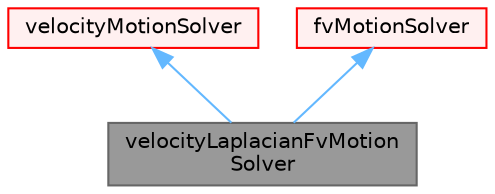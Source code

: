 digraph "velocityLaplacianFvMotionSolver"
{
 // LATEX_PDF_SIZE
  bgcolor="transparent";
  edge [fontname=Helvetica,fontsize=10,labelfontname=Helvetica,labelfontsize=10];
  node [fontname=Helvetica,fontsize=10,shape=box,height=0.2,width=0.4];
  Node1 [id="Node000001",label="velocityLaplacianFvMotion\lSolver",height=0.2,width=0.4,color="gray40", fillcolor="grey60", style="filled", fontcolor="black",tooltip="Mesh motion solver for an fvMesh. Based on solving the cell-centre Laplacian for the motion velocity."];
  Node2 -> Node1 [id="edge1_Node000001_Node000002",dir="back",color="steelblue1",style="solid",tooltip=" "];
  Node2 [id="Node000002",label="velocityMotionSolver",height=0.2,width=0.4,color="red", fillcolor="#FFF0F0", style="filled",URL="$classFoam_1_1velocityMotionSolver.html",tooltip="Virtual base class for velocity motion solver."];
  Node28 -> Node1 [id="edge2_Node000001_Node000028",dir="back",color="steelblue1",style="solid",tooltip=" "];
  Node28 [id="Node000028",label="fvMotionSolver",height=0.2,width=0.4,color="red", fillcolor="#FFF0F0", style="filled",URL="$classFoam_1_1fvMotionSolver.html",tooltip="Base class for fvMesh based motionSolvers."];
}
